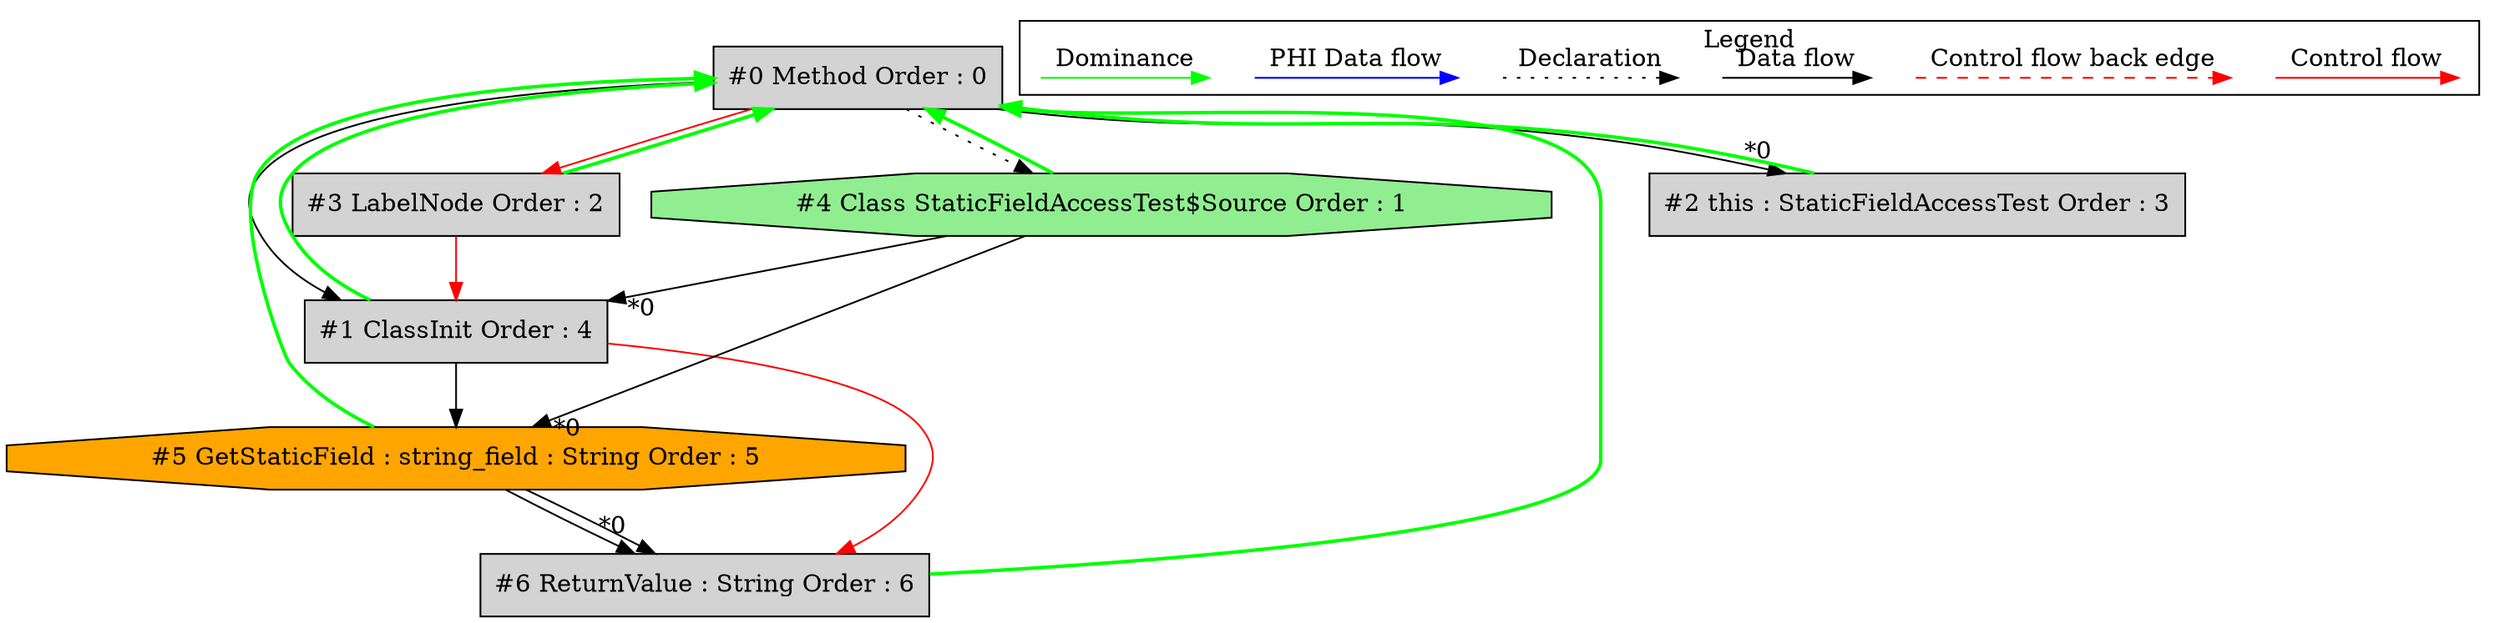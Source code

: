 digraph debugoutput {
 ordering="in";
 node0[label="#0 Method Order : 0",shape=box, fillcolor=lightgrey, style=filled];
 node1[label="#1 ClassInit Order : 4",shape=box, fillcolor=lightgrey, style=filled];
 node1 -> node0[dir="forward" color="green" penwidth="2"];
 node4 -> node1[headlabel="*0", labeldistance=2];
 node0 -> node1;
 node3 -> node1[labeldistance=2, color=red, fontcolor=red];
 node2[label="#2 this : StaticFieldAccessTest Order : 3",shape=box, fillcolor=lightgrey, style=filled];
 node2 -> node0[dir="forward" color="green" penwidth="2"];
 node0 -> node2[headlabel="*0", labeldistance=2];
 node3[label="#3 LabelNode Order : 2",shape=box, fillcolor=lightgrey, style=filled];
 node3 -> node0[dir="forward" color="green" penwidth="2"];
 node0 -> node3[labeldistance=2, color=red, fontcolor=red];
 node4[label="#4 Class StaticFieldAccessTest$Source Order : 1",shape=octagon, fillcolor=lightgreen, style=filled];
 node4 -> node0[dir="forward" color="green" penwidth="2"];
 node0 -> node4[style=dotted];
 node5[label="#5 GetStaticField : string_field : String Order : 5",shape=octagon, fillcolor=orange, style=filled];
 node5 -> node0[dir="forward" color="green" penwidth="2"];
 node4 -> node5[headlabel="*0", labeldistance=2];
 node1 -> node5;
 node6[label="#6 ReturnValue : String Order : 6",shape=box, fillcolor=lightgrey, style=filled];
 node6 -> node0[dir="forward" color="green" penwidth="2"];
 node5 -> node6[headlabel="*0", labeldistance=2];
 node1 -> node6[labeldistance=2, color=red, fontcolor=red];
 node5 -> node6;
 subgraph cluster_000 {
  label = "Legend";
  node [shape=point]
  {
   rank=same;
   c0 [style = invis];
   c1 [style = invis];
   c2 [style = invis];
   c3 [style = invis];
   d0 [style = invis];
   d1 [style = invis];
   d2 [style = invis];
   d3 [style = invis];
   d4 [style = invis];
   d5 [style = invis];
   d6 [style = invis];
   d7 [style = invis];
  }
  c0 -> c1 [label="Control flow", style=solid, color=red]
  c2 -> c3 [label="Control flow back edge", style=dashed, color=red]
  d0 -> d1 [label="Data flow"]
  d2 -> d3 [label="Declaration", style=dotted]
  d4 -> d5 [label="PHI Data flow", color=blue]
  d6 -> d7 [label="Dominance", color=green]
 }

}
